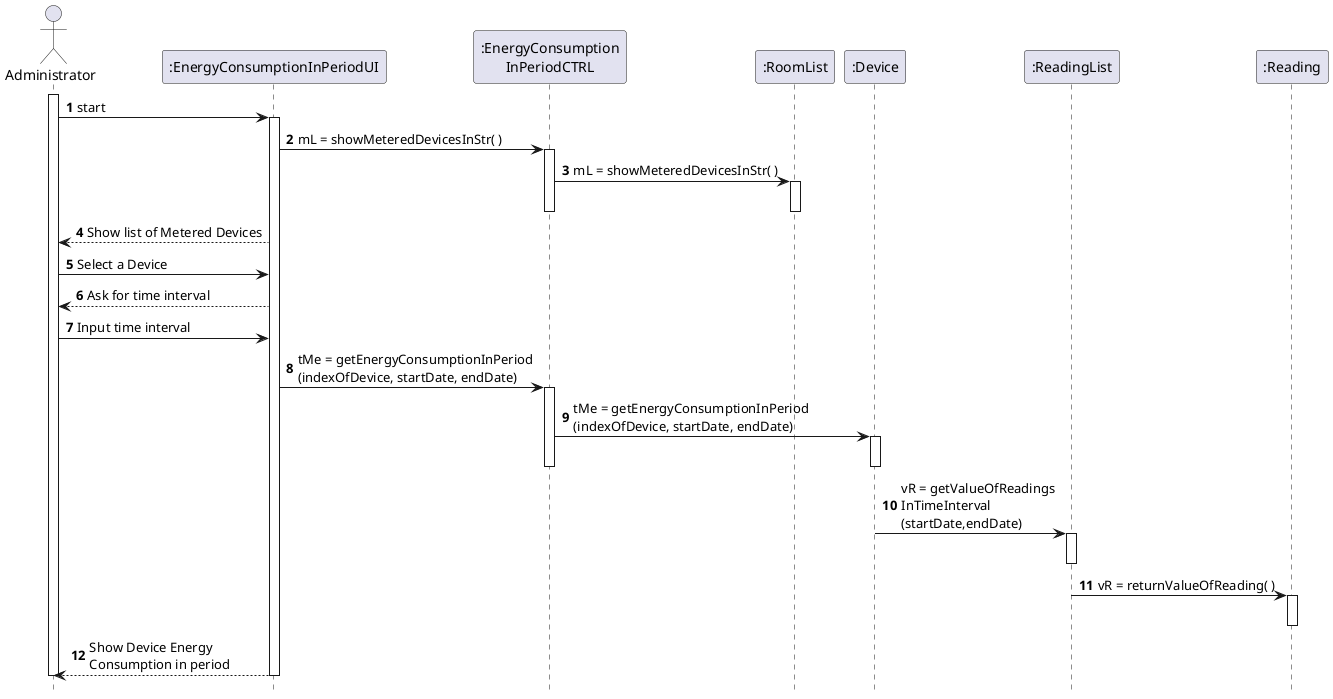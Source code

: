 @startuml
 autonumber
 hidefootbox

 actor Administrator
 activate Administrator

 Administrator -> ":EnergyConsumptionInPeriodUI": start
activate ":EnergyConsumptionInPeriodUI"

 ":EnergyConsumptionInPeriodUI" -> ":EnergyConsumption\nInPeriodCTRL": mL = showMeteredDevicesInStr( )

activate ":EnergyConsumption\nInPeriodCTRL"
 ":EnergyConsumption\nInPeriodCTRL" -> ":RoomList": mL = showMeteredDevicesInStr( )
 activate ":RoomList"
deactivate ":EnergyConsumption\nInPeriodCTRL"
deactivate ":RoomList"


 Administrator <-- ":EnergyConsumptionInPeriodUI": Show list of Metered Devices
 Administrator -> ":EnergyConsumptionInPeriodUI": Select a Device
 Administrator <-- ":EnergyConsumptionInPeriodUI": Ask for time interval
 Administrator -> ":EnergyConsumptionInPeriodUI": Input time interval

 ":EnergyConsumptionInPeriodUI" -> ":EnergyConsumption\nInPeriodCTRL": tMe = getEnergyConsumptionInPeriod\n(indexOfDevice, startDate, endDate)


  activate ":EnergyConsumption\nInPeriodCTRL"

 ":EnergyConsumption\nInPeriodCTRL" -> ":Device": tMe = getEnergyConsumptionInPeriod\n(indexOfDevice, startDate, endDate)
 activate ":Device"
 deactivate ":Device"
 deactivate  ":EnergyConsumption\nInPeriodCTRL"



":Device" -> ":ReadingList": vR = getValueOfReadings\nInTimeInterval\n(startDate,endDate)
activate ":ReadingList"
deactivate ":ReadingList"

":ReadingList" -> ":Reading":vR = returnValueOfReading( )
activate ":Reading"
deactivate ":Reading"


 Administrator <-- ":EnergyConsumptionInPeriodUI" : Show Device Energy\nConsumption in period
 deactivate  ":EnergyConsumptionInPeriodUI"
 deactivate Administrator

 @enduml